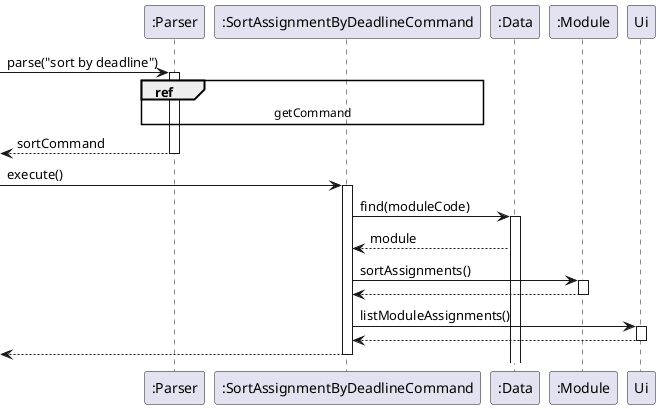 @startuml

participant ":Parser" as Parser
participant ":SortAssignmentByDeadlineCommand" as Command
participant ":Data" as Data
participant ":Module" as Module


[-> Parser : parse("sort by deadline")
activate Parser

ref over Parser, Command : getCommand

[<-- Parser : sortCommand
deactivate Parser

[->Command : execute()
activate Command

Command -> Data : find(moduleCode)
activate Data

Data --> Command : module

Command -> Module : sortAssignments()
activate Module

Module --> Command
deactivate Module

Command -> Ui : listModuleAssignments()
activate Ui

Ui --> Command
deactivate Ui

[<-- Command
deactivate Command

@enduml